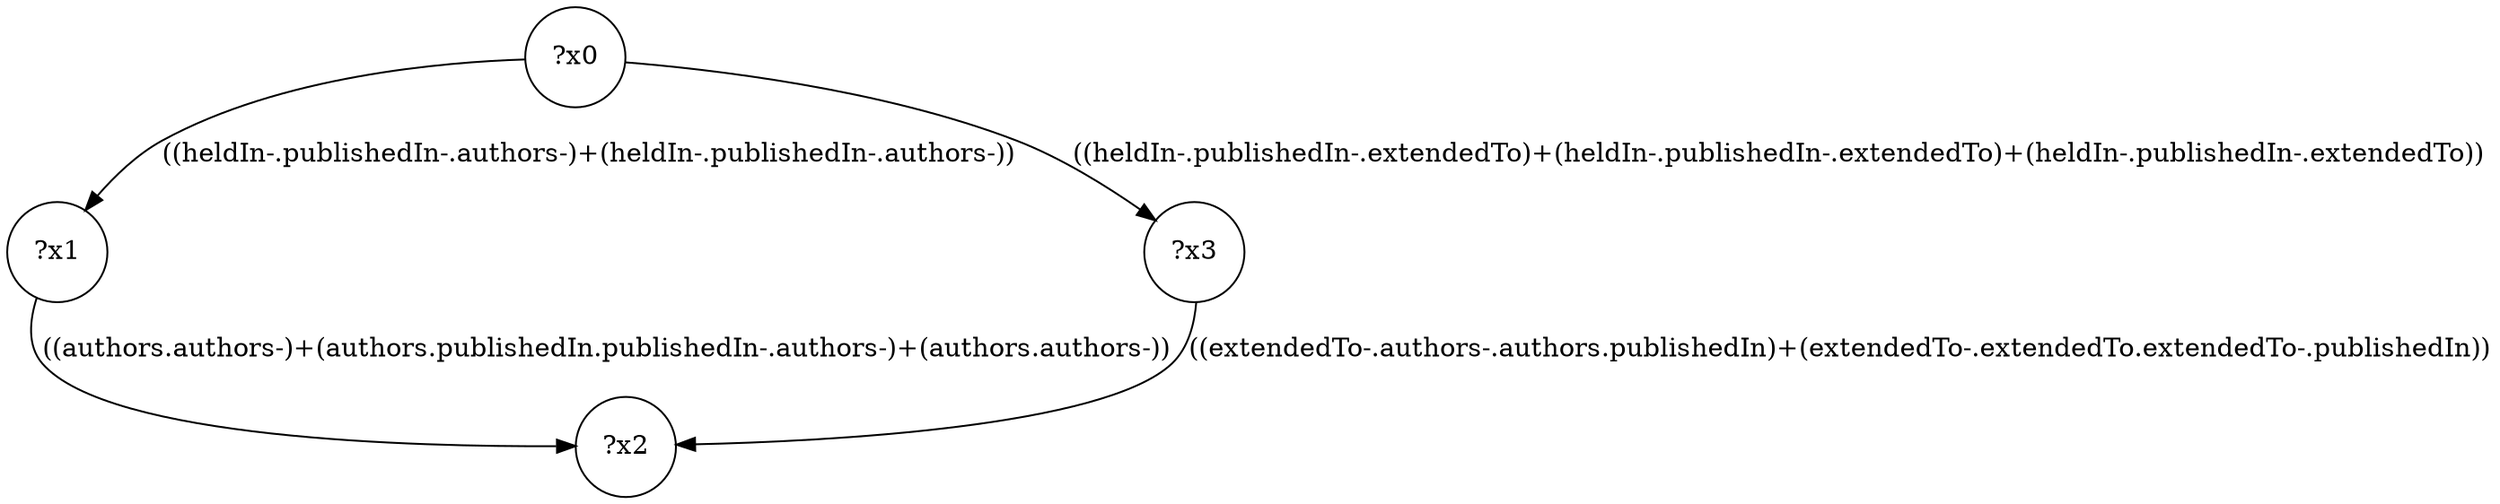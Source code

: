 digraph g {
	x0 [shape=circle, label="?x0"];
	x1 [shape=circle, label="?x1"];
	x0 -> x1 [label="((heldIn-.publishedIn-.authors-)+(heldIn-.publishedIn-.authors-))"];
	x2 [shape=circle, label="?x2"];
	x1 -> x2 [label="((authors.authors-)+(authors.publishedIn.publishedIn-.authors-)+(authors.authors-))"];
	x3 [shape=circle, label="?x3"];
	x0 -> x3 [label="((heldIn-.publishedIn-.extendedTo)+(heldIn-.publishedIn-.extendedTo)+(heldIn-.publishedIn-.extendedTo))"];
	x3 -> x2 [label="((extendedTo-.authors-.authors.publishedIn)+(extendedTo-.extendedTo.extendedTo-.publishedIn))"];
}
